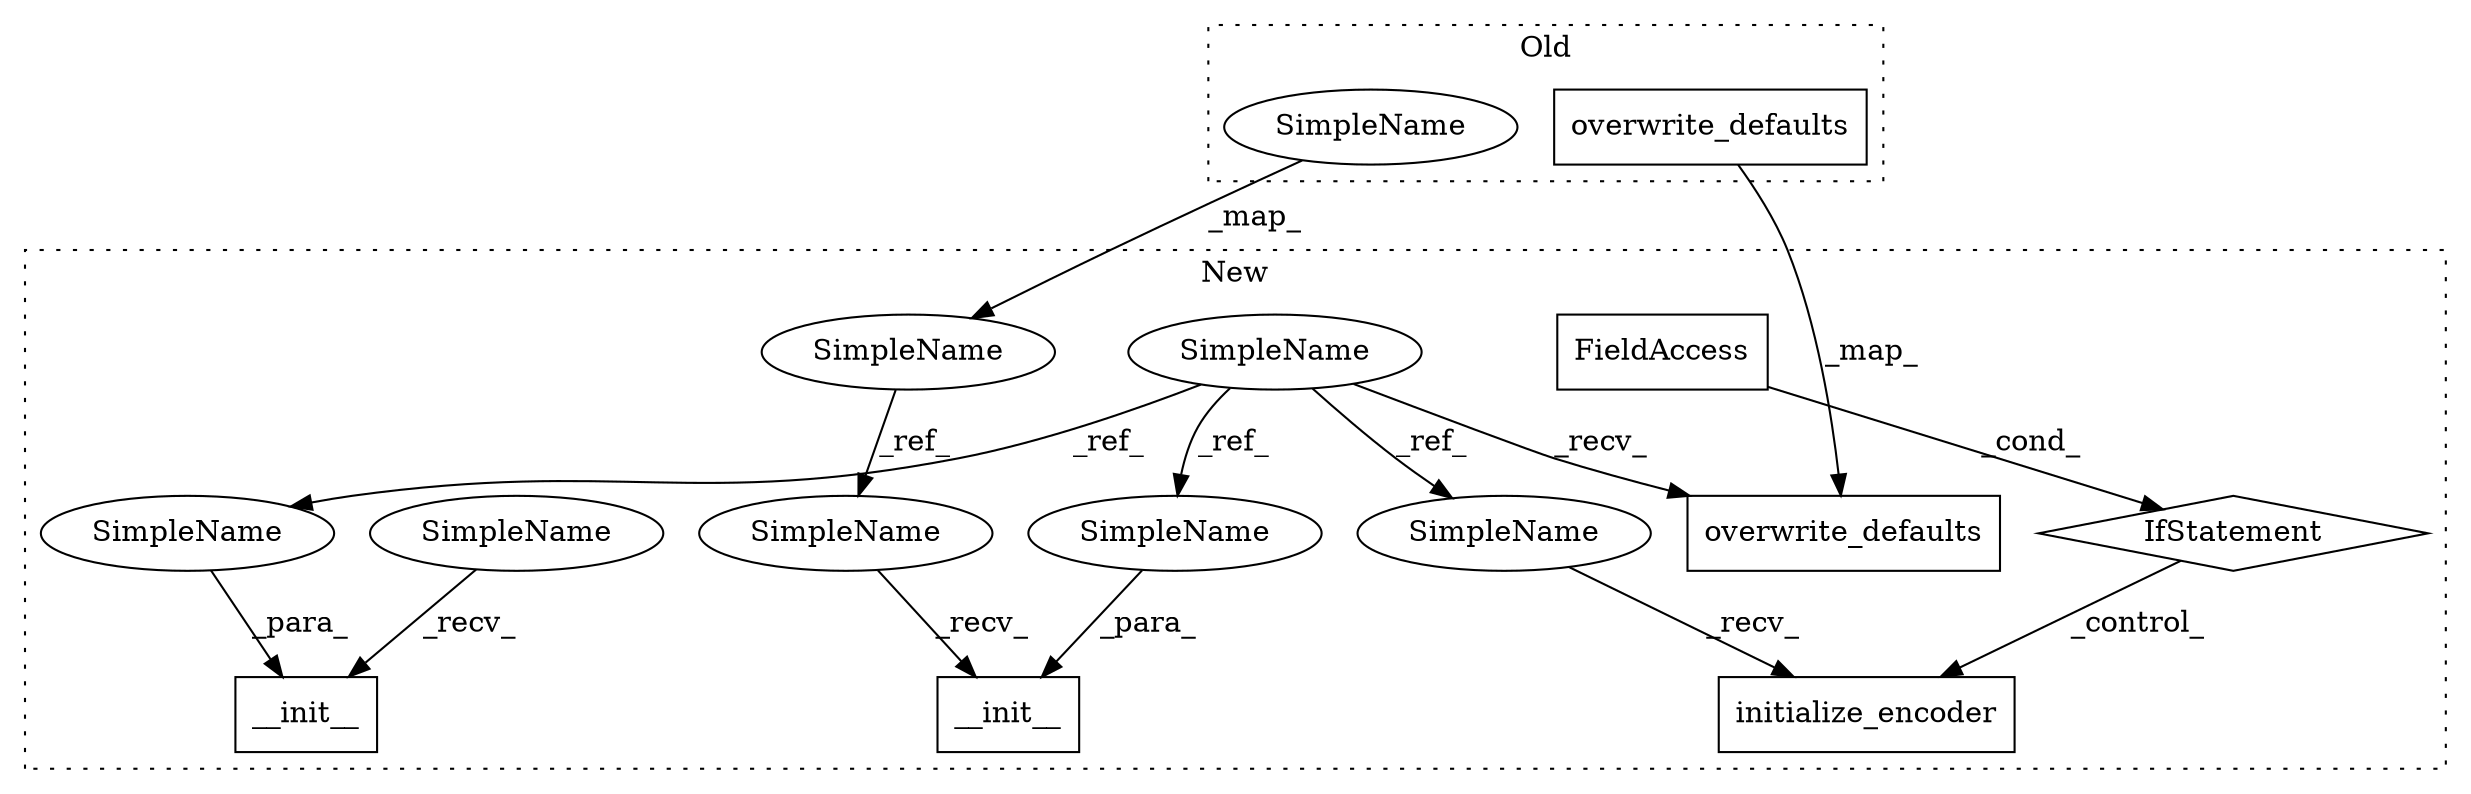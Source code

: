 digraph G {
subgraph cluster0 {
1 [label="overwrite_defaults" a="32" s="1850,1876" l="19,1" shape="box"];
7 [label="SimpleName" a="42" s="1763" l="18" shape="ellipse"];
label = "Old";
style="dotted";
}
subgraph cluster1 {
2 [label="overwrite_defaults" a="32" s="1941,1967" l="19,1" shape="box"];
3 [label="SimpleName" a="42" s="1795" l="4" shape="ellipse"];
4 [label="__init__" a="32" s="1875,1896" l="9,1" shape="box"];
5 [label="__init__" a="32" s="1916,1929" l="9,1" shape="box"];
6 [label="SimpleName" a="42" s="1810" l="12" shape="ellipse"];
8 [label="initialize_encoder" a="32" s="2071,2097" l="19,1" shape="box"];
9 [label="IfStatement" a="25" s="1974,1989" l="4,2" shape="diamond"];
10 [label="FieldAccess" a="22" s="1978" l="11" shape="box"];
11 [label="SimpleName" a="42" s="1861" l="13" shape="ellipse"];
12 [label="SimpleName" a="42" s="1903" l="12" shape="ellipse"];
13 [label="SimpleName" a="42" s="2066" l="4" shape="ellipse"];
14 [label="SimpleName" a="42" s="1884" l="4" shape="ellipse"];
15 [label="SimpleName" a="42" s="1925" l="4" shape="ellipse"];
label = "New";
style="dotted";
}
1 -> 2 [label="_map_"];
3 -> 13 [label="_ref_"];
3 -> 2 [label="_recv_"];
3 -> 15 [label="_ref_"];
3 -> 14 [label="_ref_"];
6 -> 12 [label="_ref_"];
7 -> 6 [label="_map_"];
9 -> 8 [label="_control_"];
10 -> 9 [label="_cond_"];
11 -> 4 [label="_recv_"];
12 -> 5 [label="_recv_"];
13 -> 8 [label="_recv_"];
14 -> 4 [label="_para_"];
15 -> 5 [label="_para_"];
}